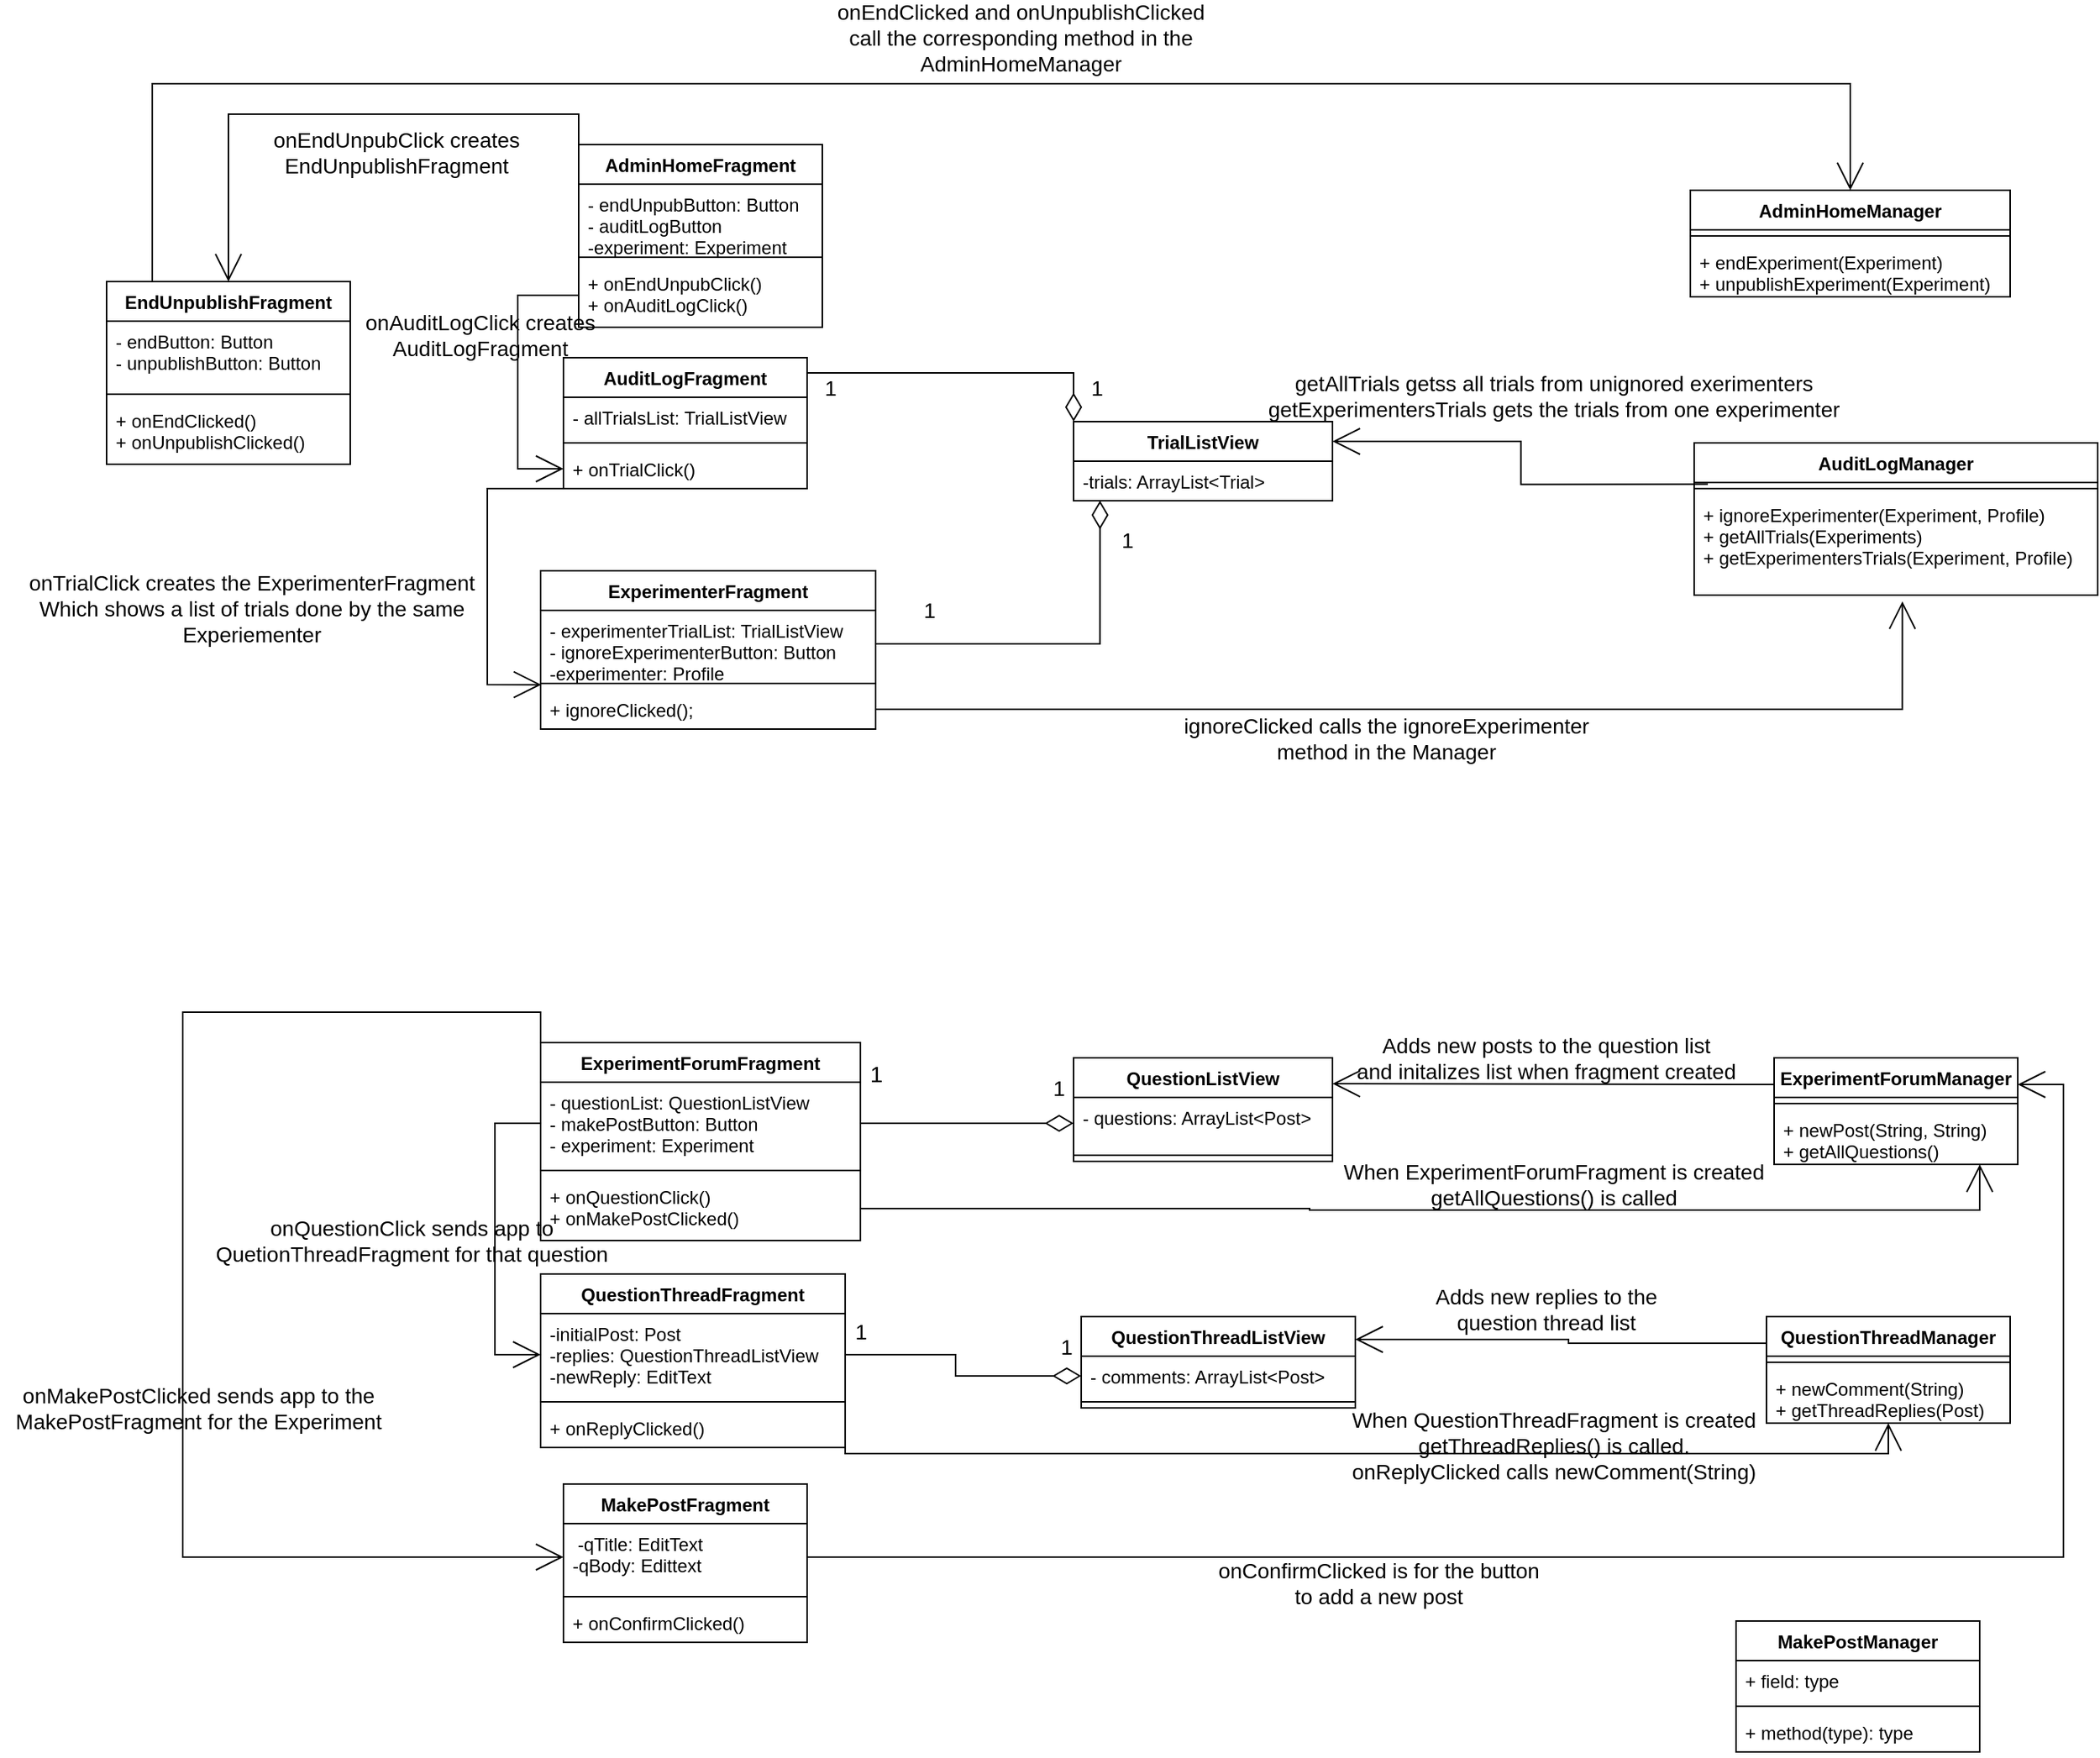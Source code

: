 <mxfile version="14.4.3" type="device"><diagram id="3lP1Cm35V_eTYf8_Hl5C" name="Page-1"><mxGraphModel dx="1673" dy="2034" grid="1" gridSize="10" guides="1" tooltips="1" connect="1" arrows="1" fold="1" page="1" pageScale="1" pageWidth="850" pageHeight="1100" math="0" shadow="0"><root><mxCell id="0"/><mxCell id="1" parent="0"/><mxCell id="Qhq6g6YCc7guw-JR9Eor-10" style="edgeStyle=orthogonalEdgeStyle;rounded=0;orthogonalLoop=1;jettySize=auto;html=1;exitX=0.25;exitY=0;exitDx=0;exitDy=0;entryX=0.5;entryY=0;entryDx=0;entryDy=0;endArrow=open;endFill=0;endSize=16;" edge="1" parent="1" source="PtrgI88gjA8MYwtWWnz2-1" target="PtrgI88gjA8MYwtWWnz2-41"><mxGeometry relative="1" as="geometry"><Array as="points"><mxPoint x="280" y="-60"/><mxPoint x="1395" y="-60"/></Array></mxGeometry></mxCell><mxCell id="PtrgI88gjA8MYwtWWnz2-1" value="EndUnpublishFragment" style="swimlane;fontStyle=1;align=center;verticalAlign=top;childLayout=stackLayout;horizontal=1;startSize=26;horizontalStack=0;resizeParent=1;resizeParentMax=0;resizeLast=0;collapsible=1;marginBottom=0;" parent="1" vertex="1"><mxGeometry x="250" y="70" width="160" height="120" as="geometry"/></mxCell><mxCell id="PtrgI88gjA8MYwtWWnz2-2" value="- endButton: Button&#xA;- unpublishButton: Button&#xA;" style="text;strokeColor=none;fillColor=none;align=left;verticalAlign=top;spacingLeft=4;spacingRight=4;overflow=hidden;rotatable=0;points=[[0,0.5],[1,0.5]];portConstraint=eastwest;" parent="PtrgI88gjA8MYwtWWnz2-1" vertex="1"><mxGeometry y="26" width="160" height="44" as="geometry"/></mxCell><mxCell id="PtrgI88gjA8MYwtWWnz2-3" value="" style="line;strokeWidth=1;fillColor=none;align=left;verticalAlign=middle;spacingTop=-1;spacingLeft=3;spacingRight=3;rotatable=0;labelPosition=right;points=[];portConstraint=eastwest;" parent="PtrgI88gjA8MYwtWWnz2-1" vertex="1"><mxGeometry y="70" width="160" height="8" as="geometry"/></mxCell><mxCell id="PtrgI88gjA8MYwtWWnz2-4" value="+ onEndClicked()&#xA;+ onUnpublishClicked()&#xA;" style="text;strokeColor=none;fillColor=none;align=left;verticalAlign=top;spacingLeft=4;spacingRight=4;overflow=hidden;rotatable=0;points=[[0,0.5],[1,0.5]];portConstraint=eastwest;" parent="PtrgI88gjA8MYwtWWnz2-1" vertex="1"><mxGeometry y="78" width="160" height="42" as="geometry"/></mxCell><mxCell id="Qhq6g6YCc7guw-JR9Eor-7" style="edgeStyle=orthogonalEdgeStyle;rounded=0;orthogonalLoop=1;jettySize=auto;html=1;exitX=0;exitY=1;exitDx=0;exitDy=0;entryX=0.002;entryY=-0.122;entryDx=0;entryDy=0;entryPerimeter=0;endArrow=open;endFill=0;endSize=16;" edge="1" parent="1" source="PtrgI88gjA8MYwtWWnz2-5" target="PtrgI88gjA8MYwtWWnz2-28"><mxGeometry relative="1" as="geometry"><Array as="points"><mxPoint x="500" y="206"/><mxPoint x="500" y="335"/></Array></mxGeometry></mxCell><mxCell id="PtrgI88gjA8MYwtWWnz2-5" value="AuditLogFragment" style="swimlane;fontStyle=1;align=center;verticalAlign=top;childLayout=stackLayout;horizontal=1;startSize=26;horizontalStack=0;resizeParent=1;resizeParentMax=0;resizeLast=0;collapsible=1;marginBottom=0;" parent="1" vertex="1"><mxGeometry x="550" y="120" width="160" height="86" as="geometry"/></mxCell><mxCell id="PtrgI88gjA8MYwtWWnz2-6" value="- allTrialsList: TrialListView" style="text;strokeColor=none;fillColor=none;align=left;verticalAlign=top;spacingLeft=4;spacingRight=4;overflow=hidden;rotatable=0;points=[[0,0.5],[1,0.5]];portConstraint=eastwest;" parent="PtrgI88gjA8MYwtWWnz2-5" vertex="1"><mxGeometry y="26" width="160" height="26" as="geometry"/></mxCell><mxCell id="PtrgI88gjA8MYwtWWnz2-7" value="" style="line;strokeWidth=1;fillColor=none;align=left;verticalAlign=middle;spacingTop=-1;spacingLeft=3;spacingRight=3;rotatable=0;labelPosition=right;points=[];portConstraint=eastwest;" parent="PtrgI88gjA8MYwtWWnz2-5" vertex="1"><mxGeometry y="52" width="160" height="8" as="geometry"/></mxCell><mxCell id="PtrgI88gjA8MYwtWWnz2-8" value="+ onTrialClick()" style="text;strokeColor=none;fillColor=none;align=left;verticalAlign=top;spacingLeft=4;spacingRight=4;overflow=hidden;rotatable=0;points=[[0,0.5],[1,0.5]];portConstraint=eastwest;" parent="PtrgI88gjA8MYwtWWnz2-5" vertex="1"><mxGeometry y="60" width="160" height="26" as="geometry"/></mxCell><mxCell id="U6tB3kmh_iyxdnY-oPM7-15" style="edgeStyle=orthogonalEdgeStyle;rounded=0;orthogonalLoop=1;jettySize=auto;html=1;exitX=0;exitY=0;exitDx=0;exitDy=0;entryX=0;entryY=0.5;entryDx=0;entryDy=0;endArrow=open;endFill=0;endSize=16;strokeWidth=1;" parent="1" source="PtrgI88gjA8MYwtWWnz2-9" target="PtrgI88gjA8MYwtWWnz2-18" edge="1"><mxGeometry relative="1" as="geometry"><Array as="points"><mxPoint x="535" y="550"/><mxPoint x="300" y="550"/><mxPoint x="300" y="908"/></Array></mxGeometry></mxCell><mxCell id="PtrgI88gjA8MYwtWWnz2-9" value="ExperimentForumFragment" style="swimlane;fontStyle=1;align=center;verticalAlign=top;childLayout=stackLayout;horizontal=1;startSize=26;horizontalStack=0;resizeParent=1;resizeParentMax=0;resizeLast=0;collapsible=1;marginBottom=0;" parent="1" vertex="1"><mxGeometry x="535" y="570" width="210" height="130" as="geometry"/></mxCell><mxCell id="PtrgI88gjA8MYwtWWnz2-10" value="- questionList: QuestionListView&#xA;- makePostButton: Button&#xA;- experiment: Experiment&#xA;&#xA;" style="text;strokeColor=none;fillColor=none;align=left;verticalAlign=top;spacingLeft=4;spacingRight=4;overflow=hidden;rotatable=0;points=[[0,0.5],[1,0.5]];portConstraint=eastwest;" parent="PtrgI88gjA8MYwtWWnz2-9" vertex="1"><mxGeometry y="26" width="210" height="54" as="geometry"/></mxCell><mxCell id="PtrgI88gjA8MYwtWWnz2-11" value="" style="line;strokeWidth=1;fillColor=none;align=left;verticalAlign=middle;spacingTop=-1;spacingLeft=3;spacingRight=3;rotatable=0;labelPosition=right;points=[];portConstraint=eastwest;" parent="PtrgI88gjA8MYwtWWnz2-9" vertex="1"><mxGeometry y="80" width="210" height="8" as="geometry"/></mxCell><mxCell id="PtrgI88gjA8MYwtWWnz2-12" value="+ onQuestionClick()&#xA;+ onMakePostClicked()&#xA;" style="text;strokeColor=none;fillColor=none;align=left;verticalAlign=top;spacingLeft=4;spacingRight=4;overflow=hidden;rotatable=0;points=[[0,0.5],[1,0.5]];portConstraint=eastwest;" parent="PtrgI88gjA8MYwtWWnz2-9" vertex="1"><mxGeometry y="88" width="210" height="42" as="geometry"/></mxCell><mxCell id="PtrgI88gjA8MYwtWWnz2-13" value="QuestionThreadFragment" style="swimlane;fontStyle=1;align=center;verticalAlign=top;childLayout=stackLayout;horizontal=1;startSize=26;horizontalStack=0;resizeParent=1;resizeParentMax=0;resizeLast=0;collapsible=1;marginBottom=0;" parent="1" vertex="1"><mxGeometry x="535" y="722" width="200" height="114" as="geometry"/></mxCell><mxCell id="PtrgI88gjA8MYwtWWnz2-14" value="-initialPost: Post&#xA;-replies: QuestionThreadListView&#xA;-newReply: EditText" style="text;strokeColor=none;fillColor=none;align=left;verticalAlign=top;spacingLeft=4;spacingRight=4;overflow=hidden;rotatable=0;points=[[0,0.5],[1,0.5]];portConstraint=eastwest;" parent="PtrgI88gjA8MYwtWWnz2-13" vertex="1"><mxGeometry y="26" width="200" height="54" as="geometry"/></mxCell><mxCell id="PtrgI88gjA8MYwtWWnz2-15" value="" style="line;strokeWidth=1;fillColor=none;align=left;verticalAlign=middle;spacingTop=-1;spacingLeft=3;spacingRight=3;rotatable=0;labelPosition=right;points=[];portConstraint=eastwest;" parent="PtrgI88gjA8MYwtWWnz2-13" vertex="1"><mxGeometry y="80" width="200" height="8" as="geometry"/></mxCell><mxCell id="PtrgI88gjA8MYwtWWnz2-16" value="+ onReplyClicked()" style="text;strokeColor=none;fillColor=none;align=left;verticalAlign=top;spacingLeft=4;spacingRight=4;overflow=hidden;rotatable=0;points=[[0,0.5],[1,0.5]];portConstraint=eastwest;" parent="PtrgI88gjA8MYwtWWnz2-13" vertex="1"><mxGeometry y="88" width="200" height="26" as="geometry"/></mxCell><mxCell id="PtrgI88gjA8MYwtWWnz2-17" value="MakePostFragment" style="swimlane;fontStyle=1;align=center;verticalAlign=top;childLayout=stackLayout;horizontal=1;startSize=26;horizontalStack=0;resizeParent=1;resizeParentMax=0;resizeLast=0;collapsible=1;marginBottom=0;" parent="1" vertex="1"><mxGeometry x="550" y="860" width="160" height="104" as="geometry"/></mxCell><mxCell id="PtrgI88gjA8MYwtWWnz2-18" value=" -qTitle: EditText&#xA;-qBody: Edittext&#xA;" style="text;strokeColor=none;fillColor=none;align=left;verticalAlign=top;spacingLeft=4;spacingRight=4;overflow=hidden;rotatable=0;points=[[0,0.5],[1,0.5]];portConstraint=eastwest;" parent="PtrgI88gjA8MYwtWWnz2-17" vertex="1"><mxGeometry y="26" width="160" height="44" as="geometry"/></mxCell><mxCell id="PtrgI88gjA8MYwtWWnz2-19" value="" style="line;strokeWidth=1;fillColor=none;align=left;verticalAlign=middle;spacingTop=-1;spacingLeft=3;spacingRight=3;rotatable=0;labelPosition=right;points=[];portConstraint=eastwest;" parent="PtrgI88gjA8MYwtWWnz2-17" vertex="1"><mxGeometry y="70" width="160" height="8" as="geometry"/></mxCell><mxCell id="PtrgI88gjA8MYwtWWnz2-20" value="+ onConfirmClicked()" style="text;strokeColor=none;fillColor=none;align=left;verticalAlign=top;spacingLeft=4;spacingRight=4;overflow=hidden;rotatable=0;points=[[0,0.5],[1,0.5]];portConstraint=eastwest;" parent="PtrgI88gjA8MYwtWWnz2-17" vertex="1"><mxGeometry y="78" width="160" height="26" as="geometry"/></mxCell><mxCell id="Qhq6g6YCc7guw-JR9Eor-6" style="edgeStyle=orthogonalEdgeStyle;rounded=0;orthogonalLoop=1;jettySize=auto;html=1;exitX=0;exitY=0;exitDx=0;exitDy=0;entryX=0.5;entryY=0;entryDx=0;entryDy=0;endArrow=open;endFill=0;endSize=16;" edge="1" parent="1" source="PtrgI88gjA8MYwtWWnz2-21" target="PtrgI88gjA8MYwtWWnz2-1"><mxGeometry relative="1" as="geometry"/></mxCell><mxCell id="PtrgI88gjA8MYwtWWnz2-21" value="AdminHomeFragment" style="swimlane;fontStyle=1;align=center;verticalAlign=top;childLayout=stackLayout;horizontal=1;startSize=26;horizontalStack=0;resizeParent=1;resizeParentMax=0;resizeLast=0;collapsible=1;marginBottom=0;" parent="1" vertex="1"><mxGeometry x="560" y="-20" width="160" height="120" as="geometry"/></mxCell><mxCell id="PtrgI88gjA8MYwtWWnz2-22" value="- endUnpubButton: Button&#xA;- auditLogButton&#xA;-experiment: Experiment&#xA;&#xA;" style="text;strokeColor=none;fillColor=none;align=left;verticalAlign=top;spacingLeft=4;spacingRight=4;overflow=hidden;rotatable=0;points=[[0,0.5],[1,0.5]];portConstraint=eastwest;" parent="PtrgI88gjA8MYwtWWnz2-21" vertex="1"><mxGeometry y="26" width="160" height="44" as="geometry"/></mxCell><mxCell id="PtrgI88gjA8MYwtWWnz2-23" value="" style="line;strokeWidth=1;fillColor=none;align=left;verticalAlign=middle;spacingTop=-1;spacingLeft=3;spacingRight=3;rotatable=0;labelPosition=right;points=[];portConstraint=eastwest;" parent="PtrgI88gjA8MYwtWWnz2-21" vertex="1"><mxGeometry y="70" width="160" height="8" as="geometry"/></mxCell><mxCell id="PtrgI88gjA8MYwtWWnz2-24" value="+ onEndUnpubClick()&#xA;+ onAuditLogClick()" style="text;strokeColor=none;fillColor=none;align=left;verticalAlign=top;spacingLeft=4;spacingRight=4;overflow=hidden;rotatable=0;points=[[0,0.5],[1,0.5]];portConstraint=eastwest;" parent="PtrgI88gjA8MYwtWWnz2-21" vertex="1"><mxGeometry y="78" width="160" height="42" as="geometry"/></mxCell><mxCell id="PtrgI88gjA8MYwtWWnz2-25" value="ExperimenterFragment" style="swimlane;fontStyle=1;align=center;verticalAlign=top;childLayout=stackLayout;horizontal=1;startSize=26;horizontalStack=0;resizeParent=1;resizeParentMax=0;resizeLast=0;collapsible=1;marginBottom=0;" parent="1" vertex="1"><mxGeometry x="535" y="260" width="220" height="104" as="geometry"/></mxCell><mxCell id="PtrgI88gjA8MYwtWWnz2-26" value="- experimenterTrialList: TrialListView&#xA;- ignoreExperimenterButton: Button&#xA;-experimenter: Profile&#xA;&#xA;&#xA;" style="text;strokeColor=none;fillColor=none;align=left;verticalAlign=top;spacingLeft=4;spacingRight=4;overflow=hidden;rotatable=0;points=[[0,0.5],[1,0.5]];portConstraint=eastwest;" parent="PtrgI88gjA8MYwtWWnz2-25" vertex="1"><mxGeometry y="26" width="220" height="44" as="geometry"/></mxCell><mxCell id="PtrgI88gjA8MYwtWWnz2-27" value="" style="line;strokeWidth=1;fillColor=none;align=left;verticalAlign=middle;spacingTop=-1;spacingLeft=3;spacingRight=3;rotatable=0;labelPosition=right;points=[];portConstraint=eastwest;" parent="PtrgI88gjA8MYwtWWnz2-25" vertex="1"><mxGeometry y="70" width="220" height="8" as="geometry"/></mxCell><mxCell id="PtrgI88gjA8MYwtWWnz2-28" value="+ ignoreClicked();" style="text;strokeColor=none;fillColor=none;align=left;verticalAlign=top;spacingLeft=4;spacingRight=4;overflow=hidden;rotatable=0;points=[[0,0.5],[1,0.5]];portConstraint=eastwest;" parent="PtrgI88gjA8MYwtWWnz2-25" vertex="1"><mxGeometry y="78" width="220" height="26" as="geometry"/></mxCell><mxCell id="PtrgI88gjA8MYwtWWnz2-29" value="AuditLogManager" style="swimlane;fontStyle=1;align=center;verticalAlign=top;childLayout=stackLayout;horizontal=1;startSize=26;horizontalStack=0;resizeParent=1;resizeParentMax=0;resizeLast=0;collapsible=1;marginBottom=0;" parent="1" vertex="1"><mxGeometry x="1292.5" y="176" width="265" height="100" as="geometry"/></mxCell><mxCell id="PtrgI88gjA8MYwtWWnz2-31" value="" style="line;strokeWidth=1;fillColor=none;align=left;verticalAlign=middle;spacingTop=-1;spacingLeft=3;spacingRight=3;rotatable=0;labelPosition=right;points=[];portConstraint=eastwest;" parent="PtrgI88gjA8MYwtWWnz2-29" vertex="1"><mxGeometry y="26" width="265" height="8" as="geometry"/></mxCell><mxCell id="PtrgI88gjA8MYwtWWnz2-32" value="+ ignoreExperimenter(Experiment, Profile)&#xA;+ getAllTrials(Experiments)&#xA;+ getExperimentersTrials(Experiment, Profile)&#xA;" style="text;strokeColor=none;fillColor=none;align=left;verticalAlign=top;spacingLeft=4;spacingRight=4;overflow=hidden;rotatable=0;points=[[0,0.5],[1,0.5]];portConstraint=eastwest;" parent="PtrgI88gjA8MYwtWWnz2-29" vertex="1"><mxGeometry y="34" width="265" height="66" as="geometry"/></mxCell><mxCell id="U6tB3kmh_iyxdnY-oPM7-24" style="edgeStyle=orthogonalEdgeStyle;rounded=0;orthogonalLoop=1;jettySize=auto;html=1;exitX=0;exitY=0.25;exitDx=0;exitDy=0;entryX=1;entryY=0.25;entryDx=0;entryDy=0;endArrow=open;endFill=0;endSize=16;strokeWidth=1;" parent="1" source="PtrgI88gjA8MYwtWWnz2-33" target="PtrgI88gjA8MYwtWWnz2-49" edge="1"><mxGeometry relative="1" as="geometry"><Array as="points"><mxPoint x="1345" y="597"/></Array></mxGeometry></mxCell><mxCell id="PtrgI88gjA8MYwtWWnz2-33" value="ExperimentForumManager" style="swimlane;fontStyle=1;align=center;verticalAlign=top;childLayout=stackLayout;horizontal=1;startSize=26;horizontalStack=0;resizeParent=1;resizeParentMax=0;resizeLast=0;collapsible=1;marginBottom=0;" parent="1" vertex="1"><mxGeometry x="1345.0" y="580" width="160" height="70" as="geometry"/></mxCell><mxCell id="PtrgI88gjA8MYwtWWnz2-35" value="" style="line;strokeWidth=1;fillColor=none;align=left;verticalAlign=middle;spacingTop=-1;spacingLeft=3;spacingRight=3;rotatable=0;labelPosition=right;points=[];portConstraint=eastwest;" parent="PtrgI88gjA8MYwtWWnz2-33" vertex="1"><mxGeometry y="26" width="160" height="8" as="geometry"/></mxCell><mxCell id="PtrgI88gjA8MYwtWWnz2-36" value="+ newPost(String, String)&#xA;+ getAllQuestions()&#xA;" style="text;strokeColor=none;fillColor=none;align=left;verticalAlign=top;spacingLeft=4;spacingRight=4;overflow=hidden;rotatable=0;points=[[0,0.5],[1,0.5]];portConstraint=eastwest;" parent="PtrgI88gjA8MYwtWWnz2-33" vertex="1"><mxGeometry y="34" width="160" height="36" as="geometry"/></mxCell><mxCell id="PtrgI88gjA8MYwtWWnz2-37" value="MakePostManager" style="swimlane;fontStyle=1;align=center;verticalAlign=top;childLayout=stackLayout;horizontal=1;startSize=26;horizontalStack=0;resizeParent=1;resizeParentMax=0;resizeLast=0;collapsible=1;marginBottom=0;" parent="1" vertex="1"><mxGeometry x="1320.0" y="950" width="160" height="86" as="geometry"/></mxCell><mxCell id="PtrgI88gjA8MYwtWWnz2-38" value="+ field: type" style="text;strokeColor=none;fillColor=none;align=left;verticalAlign=top;spacingLeft=4;spacingRight=4;overflow=hidden;rotatable=0;points=[[0,0.5],[1,0.5]];portConstraint=eastwest;" parent="PtrgI88gjA8MYwtWWnz2-37" vertex="1"><mxGeometry y="26" width="160" height="26" as="geometry"/></mxCell><mxCell id="PtrgI88gjA8MYwtWWnz2-39" value="" style="line;strokeWidth=1;fillColor=none;align=left;verticalAlign=middle;spacingTop=-1;spacingLeft=3;spacingRight=3;rotatable=0;labelPosition=right;points=[];portConstraint=eastwest;" parent="PtrgI88gjA8MYwtWWnz2-37" vertex="1"><mxGeometry y="52" width="160" height="8" as="geometry"/></mxCell><mxCell id="PtrgI88gjA8MYwtWWnz2-40" value="+ method(type): type" style="text;strokeColor=none;fillColor=none;align=left;verticalAlign=top;spacingLeft=4;spacingRight=4;overflow=hidden;rotatable=0;points=[[0,0.5],[1,0.5]];portConstraint=eastwest;" parent="PtrgI88gjA8MYwtWWnz2-37" vertex="1"><mxGeometry y="60" width="160" height="26" as="geometry"/></mxCell><mxCell id="PtrgI88gjA8MYwtWWnz2-41" value="AdminHomeManager" style="swimlane;fontStyle=1;align=center;verticalAlign=top;childLayout=stackLayout;horizontal=1;startSize=26;horizontalStack=0;resizeParent=1;resizeParentMax=0;resizeLast=0;collapsible=1;marginBottom=0;" parent="1" vertex="1"><mxGeometry x="1290" y="10" width="210" height="70" as="geometry"/></mxCell><mxCell id="PtrgI88gjA8MYwtWWnz2-43" value="" style="line;strokeWidth=1;fillColor=none;align=left;verticalAlign=middle;spacingTop=-1;spacingLeft=3;spacingRight=3;rotatable=0;labelPosition=right;points=[];portConstraint=eastwest;" parent="PtrgI88gjA8MYwtWWnz2-41" vertex="1"><mxGeometry y="26" width="210" height="8" as="geometry"/></mxCell><mxCell id="PtrgI88gjA8MYwtWWnz2-44" value="+ endExperiment(Experiment)&#xA;+ unpublishExperiment(Experiment)&#xA;" style="text;strokeColor=none;fillColor=none;align=left;verticalAlign=top;spacingLeft=4;spacingRight=4;overflow=hidden;rotatable=0;points=[[0,0.5],[1,0.5]];portConstraint=eastwest;" parent="PtrgI88gjA8MYwtWWnz2-41" vertex="1"><mxGeometry y="34" width="210" height="36" as="geometry"/></mxCell><mxCell id="PtrgI88gjA8MYwtWWnz2-45" value="TrialListView" style="swimlane;fontStyle=1;align=center;verticalAlign=top;childLayout=stackLayout;horizontal=1;startSize=26;horizontalStack=0;resizeParent=1;resizeParentMax=0;resizeLast=0;collapsible=1;marginBottom=0;" parent="1" vertex="1"><mxGeometry x="885" y="162" width="170" height="52" as="geometry"/></mxCell><mxCell id="PtrgI88gjA8MYwtWWnz2-46" value="-trials: ArrayList&lt;Trial&gt;" style="text;strokeColor=none;fillColor=none;align=left;verticalAlign=top;spacingLeft=4;spacingRight=4;overflow=hidden;rotatable=0;points=[[0,0.5],[1,0.5]];portConstraint=eastwest;" parent="PtrgI88gjA8MYwtWWnz2-45" vertex="1"><mxGeometry y="26" width="170" height="26" as="geometry"/></mxCell><mxCell id="PtrgI88gjA8MYwtWWnz2-49" value="QuestionListView" style="swimlane;fontStyle=1;align=center;verticalAlign=top;childLayout=stackLayout;horizontal=1;startSize=26;horizontalStack=0;resizeParent=1;resizeParentMax=0;resizeLast=0;collapsible=1;marginBottom=0;" parent="1" vertex="1"><mxGeometry x="885" y="580" width="170" height="68" as="geometry"/></mxCell><mxCell id="PtrgI88gjA8MYwtWWnz2-50" value="- questions: ArrayList&lt;Post&gt;" style="text;strokeColor=none;fillColor=none;align=left;verticalAlign=top;spacingLeft=4;spacingRight=4;overflow=hidden;rotatable=0;points=[[0,0.5],[1,0.5]];portConstraint=eastwest;" parent="PtrgI88gjA8MYwtWWnz2-49" vertex="1"><mxGeometry y="26" width="170" height="34" as="geometry"/></mxCell><mxCell id="PtrgI88gjA8MYwtWWnz2-51" value="" style="line;strokeWidth=1;fillColor=none;align=left;verticalAlign=middle;spacingTop=-1;spacingLeft=3;spacingRight=3;rotatable=0;labelPosition=right;points=[];portConstraint=eastwest;" parent="PtrgI88gjA8MYwtWWnz2-49" vertex="1"><mxGeometry y="60" width="170" height="8" as="geometry"/></mxCell><mxCell id="U6tB3kmh_iyxdnY-oPM7-25" style="edgeStyle=orthogonalEdgeStyle;rounded=0;orthogonalLoop=1;jettySize=auto;html=1;exitX=0;exitY=0.25;exitDx=0;exitDy=0;entryX=1;entryY=0.25;entryDx=0;entryDy=0;endArrow=open;endFill=0;endSize=16;strokeWidth=1;" parent="1" source="U6tB3kmh_iyxdnY-oPM7-1" target="U6tB3kmh_iyxdnY-oPM7-5" edge="1"><mxGeometry relative="1" as="geometry"><Array as="points"/></mxGeometry></mxCell><mxCell id="U6tB3kmh_iyxdnY-oPM7-1" value="QuestionThreadManager" style="swimlane;fontStyle=1;align=center;verticalAlign=top;childLayout=stackLayout;horizontal=1;startSize=26;horizontalStack=0;resizeParent=1;resizeParentMax=0;resizeLast=0;collapsible=1;marginBottom=0;" parent="1" vertex="1"><mxGeometry x="1340" y="750" width="160" height="70" as="geometry"/></mxCell><mxCell id="U6tB3kmh_iyxdnY-oPM7-3" value="" style="line;strokeWidth=1;fillColor=none;align=left;verticalAlign=middle;spacingTop=-1;spacingLeft=3;spacingRight=3;rotatable=0;labelPosition=right;points=[];portConstraint=eastwest;" parent="U6tB3kmh_iyxdnY-oPM7-1" vertex="1"><mxGeometry y="26" width="160" height="8" as="geometry"/></mxCell><mxCell id="U6tB3kmh_iyxdnY-oPM7-4" value="+ newComment(String)&#xA;+ getThreadReplies(Post)&#xA;" style="text;strokeColor=none;fillColor=none;align=left;verticalAlign=top;spacingLeft=4;spacingRight=4;overflow=hidden;rotatable=0;points=[[0,0.5],[1,0.5]];portConstraint=eastwest;" parent="U6tB3kmh_iyxdnY-oPM7-1" vertex="1"><mxGeometry y="34" width="160" height="36" as="geometry"/></mxCell><mxCell id="U6tB3kmh_iyxdnY-oPM7-5" value="QuestionThreadListView" style="swimlane;fontStyle=1;align=center;verticalAlign=top;childLayout=stackLayout;horizontal=1;startSize=26;horizontalStack=0;resizeParent=1;resizeParentMax=0;resizeLast=0;collapsible=1;marginBottom=0;" parent="1" vertex="1"><mxGeometry x="890" y="750" width="180" height="60" as="geometry"/></mxCell><mxCell id="U6tB3kmh_iyxdnY-oPM7-6" value="- comments: ArrayList&lt;Post&gt;" style="text;strokeColor=none;fillColor=none;align=left;verticalAlign=top;spacingLeft=4;spacingRight=4;overflow=hidden;rotatable=0;points=[[0,0.5],[1,0.5]];portConstraint=eastwest;" parent="U6tB3kmh_iyxdnY-oPM7-5" vertex="1"><mxGeometry y="26" width="180" height="26" as="geometry"/></mxCell><mxCell id="U6tB3kmh_iyxdnY-oPM7-7" value="" style="line;strokeWidth=1;fillColor=none;align=left;verticalAlign=middle;spacingTop=-1;spacingLeft=3;spacingRight=3;rotatable=0;labelPosition=right;points=[];portConstraint=eastwest;" parent="U6tB3kmh_iyxdnY-oPM7-5" vertex="1"><mxGeometry y="52" width="180" height="8" as="geometry"/></mxCell><mxCell id="U6tB3kmh_iyxdnY-oPM7-10" style="edgeStyle=orthogonalEdgeStyle;rounded=0;orthogonalLoop=1;jettySize=auto;html=1;exitX=0;exitY=0.5;exitDx=0;exitDy=0;entryX=0;entryY=0.5;entryDx=0;entryDy=0;endArrow=open;endFill=0;endSize=16;" parent="1" source="PtrgI88gjA8MYwtWWnz2-10" target="PtrgI88gjA8MYwtWWnz2-14" edge="1"><mxGeometry relative="1" as="geometry"/></mxCell><mxCell id="U6tB3kmh_iyxdnY-oPM7-11" value="&lt;div style=&quot;font-size: 14px&quot;&gt;onQuestionClick sends app to&lt;/div&gt;&lt;div style=&quot;font-size: 14px&quot;&gt; QuetionThreadFragment for that question&lt;br&gt;&lt;/div&gt;" style="text;html=1;align=center;verticalAlign=middle;resizable=0;points=[];autosize=1;" parent="1" vertex="1"><mxGeometry x="310" y="685" width="280" height="30" as="geometry"/></mxCell><mxCell id="U6tB3kmh_iyxdnY-oPM7-12" style="edgeStyle=orthogonalEdgeStyle;rounded=0;orthogonalLoop=1;jettySize=auto;html=1;exitX=1;exitY=0.5;exitDx=0;exitDy=0;entryX=0;entryY=0.5;entryDx=0;entryDy=0;endArrow=diamondThin;endFill=0;strokeWidth=1;endSize=16;" parent="1" source="PtrgI88gjA8MYwtWWnz2-10" target="PtrgI88gjA8MYwtWWnz2-50" edge="1"><mxGeometry relative="1" as="geometry"/></mxCell><mxCell id="U6tB3kmh_iyxdnY-oPM7-13" value="&lt;font style=&quot;font-size: 15px&quot;&gt;1&lt;/font&gt;" style="text;html=1;align=center;verticalAlign=middle;resizable=0;points=[];autosize=1;" parent="1" vertex="1"><mxGeometry x="745" y="580" width="20" height="20" as="geometry"/></mxCell><mxCell id="U6tB3kmh_iyxdnY-oPM7-14" value="&lt;font style=&quot;font-size: 14px&quot;&gt;1&lt;/font&gt;" style="text;html=1;align=center;verticalAlign=middle;resizable=0;points=[];autosize=1;" parent="1" vertex="1"><mxGeometry x="865" y="590" width="20" height="20" as="geometry"/></mxCell><mxCell id="U6tB3kmh_iyxdnY-oPM7-16" value="&lt;div style=&quot;font-size: 14px&quot;&gt;&lt;font style=&quot;font-size: 14px&quot;&gt;onMakePostClicked sends app to the&lt;/font&gt;&lt;/div&gt;&lt;div style=&quot;font-size: 14px&quot;&gt;&lt;font style=&quot;font-size: 14px&quot;&gt; MakePostFragment for the Experiment&lt;/font&gt;&lt;br&gt;&lt;/div&gt;" style="text;html=1;align=center;verticalAlign=middle;resizable=0;points=[];autosize=1;" parent="1" vertex="1"><mxGeometry x="180" y="795" width="260" height="30" as="geometry"/></mxCell><mxCell id="U6tB3kmh_iyxdnY-oPM7-17" style="edgeStyle=orthogonalEdgeStyle;rounded=0;orthogonalLoop=1;jettySize=auto;html=1;exitX=1;exitY=0.5;exitDx=0;exitDy=0;endArrow=diamondThin;endFill=0;endSize=16;strokeWidth=1;" parent="1" source="PtrgI88gjA8MYwtWWnz2-14" target="U6tB3kmh_iyxdnY-oPM7-6" edge="1"><mxGeometry relative="1" as="geometry"/></mxCell><mxCell id="U6tB3kmh_iyxdnY-oPM7-18" value="&lt;font style=&quot;font-size: 14px&quot;&gt;1&lt;/font&gt;" style="text;html=1;align=center;verticalAlign=middle;resizable=0;points=[];autosize=1;" parent="1" vertex="1"><mxGeometry x="735" y="750" width="20" height="20" as="geometry"/></mxCell><mxCell id="U6tB3kmh_iyxdnY-oPM7-19" value="&lt;font style=&quot;font-size: 14px&quot;&gt;1&lt;/font&gt;" style="text;html=1;align=center;verticalAlign=middle;resizable=0;points=[];autosize=1;" parent="1" vertex="1"><mxGeometry x="870" y="760" width="20" height="20" as="geometry"/></mxCell><mxCell id="U6tB3kmh_iyxdnY-oPM7-22" style="edgeStyle=orthogonalEdgeStyle;rounded=0;orthogonalLoop=1;jettySize=auto;html=1;exitX=1;exitY=0.5;exitDx=0;exitDy=0;entryX=1;entryY=0.25;entryDx=0;entryDy=0;endArrow=open;endFill=0;endSize=16;strokeWidth=1;" parent="1" source="PtrgI88gjA8MYwtWWnz2-18" target="PtrgI88gjA8MYwtWWnz2-33" edge="1"><mxGeometry relative="1" as="geometry"/></mxCell><mxCell id="U6tB3kmh_iyxdnY-oPM7-23" value="&lt;div style=&quot;font-size: 14px&quot;&gt;&lt;font style=&quot;font-size: 14px&quot;&gt;onConfirmClicked is for the button&lt;/font&gt;&lt;/div&gt;&lt;div style=&quot;font-size: 14px&quot;&gt;&lt;font style=&quot;font-size: 14px&quot;&gt;to add a new post&lt;/font&gt;&lt;br&gt;&lt;/div&gt;" style="text;html=1;align=center;verticalAlign=middle;resizable=0;points=[];autosize=1;" parent="1" vertex="1"><mxGeometry x="970" y="910" width="230" height="30" as="geometry"/></mxCell><mxCell id="U6tB3kmh_iyxdnY-oPM7-26" value="&lt;div&gt;&lt;font style=&quot;font-size: 14px&quot;&gt;Adds new posts to the question list&lt;/font&gt;&lt;font size=&quot;1&quot;&gt;&lt;br&gt;&lt;/font&gt;&lt;/div&gt;&lt;font style=&quot;font-size: 14px&quot;&gt;and initalizes list when fragment created&lt;/font&gt;" style="text;html=1;align=center;verticalAlign=middle;resizable=0;points=[];autosize=1;" parent="1" vertex="1"><mxGeometry x="1060" y="560" width="270" height="40" as="geometry"/></mxCell><mxCell id="U6tB3kmh_iyxdnY-oPM7-27" value="&lt;div style=&quot;font-size: 14px&quot;&gt;&lt;font style=&quot;font-size: 14px&quot;&gt;Adds new replies to the &lt;br&gt;&lt;/font&gt;&lt;/div&gt;&lt;div style=&quot;font-size: 14px&quot;&gt;&lt;font style=&quot;font-size: 14px&quot;&gt;question thread list&lt;br&gt;&lt;/font&gt;&lt;/div&gt;" style="text;html=1;align=center;verticalAlign=middle;resizable=0;points=[];autosize=1;" parent="1" vertex="1"><mxGeometry x="1115" y="730" width="160" height="30" as="geometry"/></mxCell><mxCell id="Qhq6g6YCc7guw-JR9Eor-1" style="edgeStyle=orthogonalEdgeStyle;rounded=0;orthogonalLoop=1;jettySize=auto;html=1;exitX=1;exitY=0.5;exitDx=0;exitDy=0;endArrow=open;endFill=0;endSize=16;entryX=0.5;entryY=1;entryDx=0;entryDy=0;" edge="1" parent="1" source="PtrgI88gjA8MYwtWWnz2-16" target="U6tB3kmh_iyxdnY-oPM7-1"><mxGeometry relative="1" as="geometry"><mxPoint x="1418" y="870" as="targetPoint"/><Array as="points"><mxPoint x="735" y="840"/><mxPoint x="1420" y="840"/></Array></mxGeometry></mxCell><mxCell id="Qhq6g6YCc7guw-JR9Eor-2" value="&lt;div style=&quot;font-size: 14px&quot;&gt;&lt;font style=&quot;font-size: 14px&quot;&gt;When QuestionThreadFragment is created&lt;/font&gt;&lt;/div&gt;&lt;div style=&quot;font-size: 14px&quot;&gt;&lt;font style=&quot;font-size: 14px&quot;&gt;getThreadReplies() is called.&lt;/font&gt;&lt;/div&gt;&lt;div style=&quot;font-size: 14px&quot;&gt;&lt;font style=&quot;font-size: 14px&quot;&gt;onReplyClicked calls newComment(String)&lt;br&gt;&lt;/font&gt;&lt;/div&gt;" style="text;html=1;align=center;verticalAlign=middle;resizable=0;points=[];autosize=1;" vertex="1" parent="1"><mxGeometry x="1055" y="810" width="290" height="50" as="geometry"/></mxCell><mxCell id="Qhq6g6YCc7guw-JR9Eor-3" style="edgeStyle=orthogonalEdgeStyle;rounded=0;orthogonalLoop=1;jettySize=auto;html=1;exitX=1;exitY=0.5;exitDx=0;exitDy=0;entryX=0.844;entryY=1;entryDx=0;entryDy=0;entryPerimeter=0;endArrow=open;endFill=0;endSize=16;" edge="1" parent="1" source="PtrgI88gjA8MYwtWWnz2-12" target="PtrgI88gjA8MYwtWWnz2-36"><mxGeometry relative="1" as="geometry"/></mxCell><mxCell id="Qhq6g6YCc7guw-JR9Eor-4" value="&lt;div style=&quot;font-size: 14px&quot;&gt;&lt;font style=&quot;font-size: 14px&quot;&gt;When ExperimentForumFragment is created&lt;/font&gt;&lt;/div&gt;&lt;div style=&quot;font-size: 14px&quot;&gt;&lt;font style=&quot;font-size: 14px&quot;&gt;getAllQuestions() is called&lt;br&gt;&lt;/font&gt;&lt;/div&gt;" style="text;html=1;align=center;verticalAlign=middle;resizable=0;points=[];autosize=1;" vertex="1" parent="1"><mxGeometry x="1055" y="648" width="290" height="30" as="geometry"/></mxCell><mxCell id="Qhq6g6YCc7guw-JR9Eor-5" style="edgeStyle=orthogonalEdgeStyle;rounded=0;orthogonalLoop=1;jettySize=auto;html=1;exitX=0;exitY=0.5;exitDx=0;exitDy=0;entryX=0;entryY=0.5;entryDx=0;entryDy=0;endArrow=open;endFill=0;endSize=16;" edge="1" parent="1" source="PtrgI88gjA8MYwtWWnz2-24" target="PtrgI88gjA8MYwtWWnz2-8"><mxGeometry relative="1" as="geometry"/></mxCell><mxCell id="Qhq6g6YCc7guw-JR9Eor-8" style="edgeStyle=orthogonalEdgeStyle;rounded=0;orthogonalLoop=1;jettySize=auto;html=1;exitX=1;exitY=0.5;exitDx=0;exitDy=0;entryX=0;entryY=0;entryDx=0;entryDy=0;endArrow=diamondThin;endFill=0;endSize=16;" edge="1" parent="1" source="PtrgI88gjA8MYwtWWnz2-6" target="PtrgI88gjA8MYwtWWnz2-45"><mxGeometry relative="1" as="geometry"><Array as="points"><mxPoint x="710" y="130"/><mxPoint x="885" y="130"/></Array></mxGeometry></mxCell><mxCell id="Qhq6g6YCc7guw-JR9Eor-9" style="edgeStyle=orthogonalEdgeStyle;rounded=0;orthogonalLoop=1;jettySize=auto;html=1;exitX=1;exitY=0.5;exitDx=0;exitDy=0;endArrow=diamondThin;endFill=0;endSize=16;entryX=0.102;entryY=0.995;entryDx=0;entryDy=0;entryPerimeter=0;" edge="1" parent="1" source="PtrgI88gjA8MYwtWWnz2-26" target="PtrgI88gjA8MYwtWWnz2-46"><mxGeometry relative="1" as="geometry"><mxPoint x="900.0" y="220" as="targetPoint"/></mxGeometry></mxCell><mxCell id="Qhq6g6YCc7guw-JR9Eor-11" value="&lt;font style=&quot;font-size: 14px&quot;&gt;1&lt;/font&gt;" style="text;html=1;align=center;verticalAlign=middle;resizable=0;points=[];autosize=1;" vertex="1" parent="1"><mxGeometry x="715" y="130" width="20" height="20" as="geometry"/></mxCell><mxCell id="Qhq6g6YCc7guw-JR9Eor-12" value="&lt;font style=&quot;font-size: 14px&quot;&gt;1&lt;/font&gt;" style="text;html=1;align=center;verticalAlign=middle;resizable=0;points=[];autosize=1;" vertex="1" parent="1"><mxGeometry x="890" y="130" width="20" height="20" as="geometry"/></mxCell><mxCell id="Qhq6g6YCc7guw-JR9Eor-13" value="&lt;font style=&quot;font-size: 14px&quot;&gt;1&lt;/font&gt;" style="text;html=1;align=center;verticalAlign=middle;resizable=0;points=[];autosize=1;" vertex="1" parent="1"><mxGeometry x="780" y="276" width="20" height="20" as="geometry"/></mxCell><mxCell id="Qhq6g6YCc7guw-JR9Eor-14" value="&lt;font style=&quot;font-size: 14px&quot;&gt;1&lt;/font&gt;" style="text;html=1;align=center;verticalAlign=middle;resizable=0;points=[];autosize=1;" vertex="1" parent="1"><mxGeometry x="910" y="230" width="20" height="20" as="geometry"/></mxCell><mxCell id="Qhq6g6YCc7guw-JR9Eor-16" style="edgeStyle=orthogonalEdgeStyle;rounded=0;orthogonalLoop=1;jettySize=auto;html=1;exitX=0.034;exitY=0.147;exitDx=0;exitDy=0;entryX=1;entryY=0.25;entryDx=0;entryDy=0;endArrow=open;endFill=0;endSize=16;exitPerimeter=0;" edge="1" parent="1" source="PtrgI88gjA8MYwtWWnz2-31" target="PtrgI88gjA8MYwtWWnz2-45"><mxGeometry relative="1" as="geometry"><mxPoint x="1270.0" y="229" as="sourcePoint"/></mxGeometry></mxCell><mxCell id="Qhq6g6YCc7guw-JR9Eor-18" style="edgeStyle=orthogonalEdgeStyle;rounded=0;orthogonalLoop=1;jettySize=auto;html=1;exitX=1;exitY=0.5;exitDx=0;exitDy=0;endArrow=open;endFill=0;endSize=16;entryX=0.516;entryY=1.062;entryDx=0;entryDy=0;entryPerimeter=0;" edge="1" parent="1" source="PtrgI88gjA8MYwtWWnz2-28" target="PtrgI88gjA8MYwtWWnz2-32"><mxGeometry relative="1" as="geometry"><mxPoint x="1414" y="282" as="targetPoint"/><Array as="points"><mxPoint x="1429" y="351"/></Array></mxGeometry></mxCell><mxCell id="Qhq6g6YCc7guw-JR9Eor-19" value="&lt;div style=&quot;font-size: 14px&quot;&gt;&lt;font style=&quot;font-size: 14px&quot;&gt;onEndClicked and onUnpublishClicked&lt;/font&gt;&lt;/div&gt;&lt;div style=&quot;font-size: 14px&quot;&gt;&lt;font style=&quot;font-size: 14px&quot;&gt;call the corresponding method in the &lt;br&gt;&lt;/font&gt;&lt;/div&gt;&lt;div style=&quot;font-size: 14px&quot;&gt;&lt;font style=&quot;font-size: 14px&quot;&gt;AdminHomeManager&lt;br&gt;&lt;/font&gt;&lt;/div&gt;" style="text;html=1;align=center;verticalAlign=middle;resizable=0;points=[];autosize=1;" vertex="1" parent="1"><mxGeometry x="720" y="-115" width="260" height="50" as="geometry"/></mxCell><mxCell id="Qhq6g6YCc7guw-JR9Eor-20" value="&lt;div style=&quot;font-size: 14px&quot;&gt;&lt;font style=&quot;font-size: 14px&quot;&gt;onEndUnpubClick creates&lt;/font&gt;&lt;/div&gt;&lt;div style=&quot;font-size: 14px&quot;&gt;&lt;font style=&quot;font-size: 14px&quot;&gt;EndUnpublishFragment&lt;br&gt;&lt;/font&gt;&lt;/div&gt;" style="text;html=1;align=center;verticalAlign=middle;resizable=0;points=[];autosize=1;" vertex="1" parent="1"><mxGeometry x="350" y="-30" width="180" height="30" as="geometry"/></mxCell><mxCell id="Qhq6g6YCc7guw-JR9Eor-21" value="&lt;div style=&quot;font-size: 14px&quot;&gt;&lt;font style=&quot;font-size: 14px&quot;&gt;onAuditLogClick creates&lt;/font&gt;&lt;/div&gt;&lt;div style=&quot;font-size: 14px&quot;&gt;&lt;font style=&quot;font-size: 14px&quot;&gt;AuditLogFragment&lt;br&gt;&lt;/font&gt;&lt;/div&gt;" style="text;html=1;align=center;verticalAlign=middle;resizable=0;points=[];autosize=1;" vertex="1" parent="1"><mxGeometry x="410" y="90" width="170" height="30" as="geometry"/></mxCell><mxCell id="Qhq6g6YCc7guw-JR9Eor-23" value="&lt;div style=&quot;font-size: 14px&quot;&gt;&lt;font style=&quot;font-size: 14px&quot;&gt;onTrialClick creates the ExperimenterFragment&lt;/font&gt;&lt;/div&gt;&lt;div style=&quot;font-size: 14px&quot;&gt;&lt;font style=&quot;font-size: 14px&quot;&gt;Which shows a list of trials done by the same&lt;/font&gt;&lt;/div&gt;&lt;div style=&quot;font-size: 14px&quot;&gt;&lt;font style=&quot;font-size: 14px&quot;&gt;Experiementer&lt;br&gt;&lt;/font&gt;&lt;/div&gt;" style="text;html=1;align=center;verticalAlign=middle;resizable=0;points=[];autosize=1;" vertex="1" parent="1"><mxGeometry x="190" y="260" width="310" height="50" as="geometry"/></mxCell><mxCell id="Qhq6g6YCc7guw-JR9Eor-24" value="&lt;div style=&quot;font-size: 14px&quot;&gt;&lt;font style=&quot;font-size: 14px&quot;&gt;getAllTrials getss all trials from unignored exerimenters&lt;/font&gt;&lt;/div&gt;&lt;div style=&quot;font-size: 14px&quot;&gt;&lt;font style=&quot;font-size: 14px&quot;&gt;getExperimentersTrials gets the trials from one experimenter&lt;br&gt;&lt;/font&gt;&lt;/div&gt;" style="text;html=1;align=center;verticalAlign=middle;resizable=0;points=[];autosize=1;" vertex="1" parent="1"><mxGeometry x="1005" y="130" width="390" height="30" as="geometry"/></mxCell><mxCell id="Qhq6g6YCc7guw-JR9Eor-29" value="&lt;div style=&quot;font-size: 14px&quot;&gt;&lt;font style=&quot;font-size: 14px&quot;&gt;ignoreClicked calls the ignoreExperimenter &lt;br&gt;&lt;/font&gt;&lt;/div&gt;&lt;div style=&quot;font-size: 14px&quot;&gt;&lt;font style=&quot;font-size: 14px&quot;&gt;method in the Manager&lt;br&gt;&lt;/font&gt;&lt;/div&gt;" style="text;html=1;align=center;verticalAlign=middle;resizable=0;points=[];autosize=1;" vertex="1" parent="1"><mxGeometry x="950" y="355" width="280" height="30" as="geometry"/></mxCell></root></mxGraphModel></diagram></mxfile>